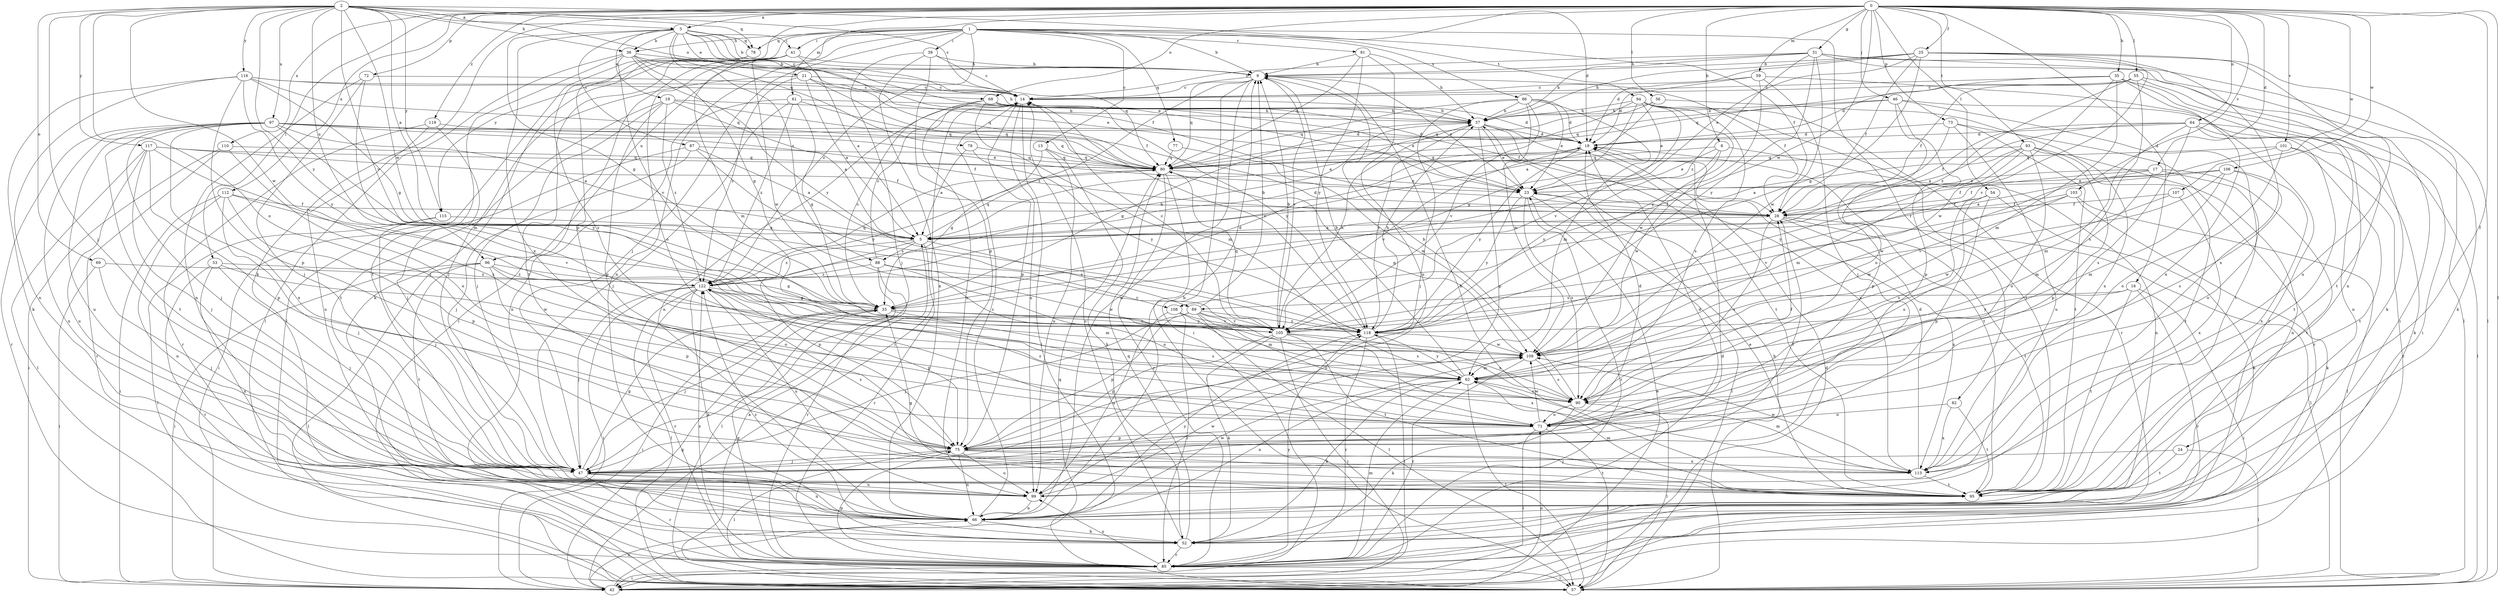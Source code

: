 strict digraph  {
0;
1;
2;
3;
5;
8;
9;
13;
14;
16;
17;
18;
19;
21;
23;
24;
25;
28;
31;
33;
35;
36;
37;
39;
41;
42;
46;
47;
52;
53;
54;
55;
56;
57;
59;
61;
62;
64;
66;
68;
69;
71;
72;
73;
75;
77;
78;
79;
80;
81;
82;
85;
86;
87;
88;
89;
90;
93;
94;
95;
96;
97;
99;
101;
103;
105;
106;
107;
108;
109;
110;
112;
113;
115;
116;
117;
118;
119;
122;
0 -> 3  [label=a];
0 -> 8  [label=b];
0 -> 16  [label=d];
0 -> 17  [label=d];
0 -> 24  [label=f];
0 -> 25  [label=f];
0 -> 31  [label=g];
0 -> 35  [label=h];
0 -> 46  [label=j];
0 -> 52  [label=k];
0 -> 53  [label=l];
0 -> 54  [label=l];
0 -> 55  [label=l];
0 -> 56  [label=l];
0 -> 57  [label=l];
0 -> 59  [label=m];
0 -> 61  [label=m];
0 -> 64  [label=n];
0 -> 68  [label=o];
0 -> 72  [label=p];
0 -> 73  [label=p];
0 -> 75  [label=p];
0 -> 93  [label=t];
0 -> 101  [label=v];
0 -> 103  [label=v];
0 -> 106  [label=w];
0 -> 107  [label=w];
0 -> 108  [label=w];
0 -> 110  [label=x];
0 -> 112  [label=x];
0 -> 119  [label=z];
1 -> 9  [label=b];
1 -> 13  [label=c];
1 -> 28  [label=f];
1 -> 36  [label=h];
1 -> 39  [label=i];
1 -> 41  [label=i];
1 -> 47  [label=j];
1 -> 66  [label=n];
1 -> 77  [label=q];
1 -> 78  [label=q];
1 -> 81  [label=r];
1 -> 82  [label=r];
1 -> 86  [label=s];
1 -> 94  [label=t];
1 -> 96  [label=u];
1 -> 115  [label=y];
1 -> 122  [label=z];
2 -> 3  [label=a];
2 -> 5  [label=a];
2 -> 14  [label=c];
2 -> 18  [label=d];
2 -> 36  [label=h];
2 -> 47  [label=j];
2 -> 68  [label=o];
2 -> 69  [label=o];
2 -> 71  [label=o];
2 -> 78  [label=q];
2 -> 96  [label=u];
2 -> 97  [label=u];
2 -> 105  [label=v];
2 -> 108  [label=w];
2 -> 109  [label=w];
2 -> 115  [label=y];
2 -> 116  [label=y];
2 -> 117  [label=y];
2 -> 118  [label=y];
3 -> 9  [label=b];
3 -> 14  [label=c];
3 -> 19  [label=e];
3 -> 21  [label=e];
3 -> 23  [label=e];
3 -> 28  [label=f];
3 -> 33  [label=g];
3 -> 36  [label=h];
3 -> 41  [label=i];
3 -> 78  [label=q];
3 -> 79  [label=q];
3 -> 87  [label=s];
3 -> 88  [label=s];
3 -> 113  [label=x];
5 -> 18  [label=d];
5 -> 75  [label=p];
5 -> 80  [label=q];
5 -> 85  [label=r];
5 -> 88  [label=s];
5 -> 89  [label=s];
5 -> 122  [label=z];
8 -> 23  [label=e];
8 -> 66  [label=n];
8 -> 80  [label=q];
8 -> 109  [label=w];
8 -> 118  [label=y];
9 -> 14  [label=c];
9 -> 23  [label=e];
9 -> 28  [label=f];
9 -> 42  [label=i];
9 -> 66  [label=n];
9 -> 80  [label=q];
9 -> 105  [label=v];
9 -> 122  [label=z];
13 -> 33  [label=g];
13 -> 52  [label=k];
13 -> 80  [label=q];
13 -> 99  [label=u];
14 -> 37  [label=h];
14 -> 42  [label=i];
14 -> 57  [label=l];
14 -> 75  [label=p];
14 -> 99  [label=u];
14 -> 118  [label=y];
16 -> 42  [label=i];
16 -> 85  [label=r];
16 -> 89  [label=s];
16 -> 95  [label=t];
16 -> 118  [label=y];
17 -> 5  [label=a];
17 -> 23  [label=e];
17 -> 28  [label=f];
17 -> 62  [label=m];
17 -> 71  [label=o];
17 -> 95  [label=t];
18 -> 80  [label=q];
18 -> 95  [label=t];
18 -> 105  [label=v];
18 -> 118  [label=y];
19 -> 5  [label=a];
19 -> 37  [label=h];
19 -> 47  [label=j];
19 -> 75  [label=p];
19 -> 80  [label=q];
19 -> 95  [label=t];
19 -> 122  [label=z];
21 -> 5  [label=a];
21 -> 14  [label=c];
21 -> 28  [label=f];
21 -> 47  [label=j];
21 -> 80  [label=q];
21 -> 122  [label=z];
23 -> 28  [label=f];
23 -> 57  [label=l];
23 -> 85  [label=r];
23 -> 90  [label=s];
23 -> 118  [label=y];
24 -> 47  [label=j];
24 -> 57  [label=l];
24 -> 95  [label=t];
25 -> 9  [label=b];
25 -> 18  [label=d];
25 -> 23  [label=e];
25 -> 28  [label=f];
25 -> 33  [label=g];
25 -> 37  [label=h];
25 -> 57  [label=l];
25 -> 99  [label=u];
25 -> 105  [label=v];
25 -> 113  [label=x];
28 -> 5  [label=a];
28 -> 57  [label=l];
28 -> 90  [label=s];
28 -> 95  [label=t];
28 -> 113  [label=x];
31 -> 9  [label=b];
31 -> 14  [label=c];
31 -> 37  [label=h];
31 -> 42  [label=i];
31 -> 57  [label=l];
31 -> 66  [label=n];
31 -> 109  [label=w];
31 -> 118  [label=y];
31 -> 122  [label=z];
33 -> 14  [label=c];
33 -> 18  [label=d];
33 -> 42  [label=i];
33 -> 47  [label=j];
33 -> 90  [label=s];
33 -> 105  [label=v];
33 -> 118  [label=y];
35 -> 14  [label=c];
35 -> 18  [label=d];
35 -> 52  [label=k];
35 -> 62  [label=m];
35 -> 95  [label=t];
35 -> 109  [label=w];
35 -> 113  [label=x];
36 -> 9  [label=b];
36 -> 23  [label=e];
36 -> 33  [label=g];
36 -> 57  [label=l];
36 -> 80  [label=q];
36 -> 95  [label=t];
36 -> 105  [label=v];
36 -> 118  [label=y];
37 -> 18  [label=d];
37 -> 23  [label=e];
37 -> 33  [label=g];
37 -> 75  [label=p];
37 -> 95  [label=t];
37 -> 113  [label=x];
37 -> 118  [label=y];
39 -> 9  [label=b];
39 -> 14  [label=c];
39 -> 47  [label=j];
39 -> 66  [label=n];
39 -> 75  [label=p];
41 -> 5  [label=a];
41 -> 9  [label=b];
41 -> 52  [label=k];
41 -> 57  [label=l];
41 -> 62  [label=m];
41 -> 71  [label=o];
41 -> 95  [label=t];
41 -> 109  [label=w];
42 -> 18  [label=d];
42 -> 23  [label=e];
42 -> 33  [label=g];
42 -> 66  [label=n];
42 -> 71  [label=o];
42 -> 80  [label=q];
46 -> 37  [label=h];
46 -> 66  [label=n];
46 -> 71  [label=o];
46 -> 75  [label=p];
46 -> 80  [label=q];
46 -> 95  [label=t];
47 -> 18  [label=d];
47 -> 28  [label=f];
47 -> 33  [label=g];
47 -> 66  [label=n];
47 -> 85  [label=r];
47 -> 99  [label=u];
52 -> 14  [label=c];
52 -> 80  [label=q];
52 -> 85  [label=r];
52 -> 122  [label=z];
53 -> 47  [label=j];
53 -> 66  [label=n];
53 -> 85  [label=r];
53 -> 109  [label=w];
53 -> 122  [label=z];
54 -> 28  [label=f];
54 -> 52  [label=k];
54 -> 71  [label=o];
54 -> 75  [label=p];
54 -> 90  [label=s];
55 -> 14  [label=c];
55 -> 28  [label=f];
55 -> 42  [label=i];
55 -> 52  [label=k];
55 -> 80  [label=q];
55 -> 90  [label=s];
55 -> 122  [label=z];
56 -> 5  [label=a];
56 -> 37  [label=h];
56 -> 80  [label=q];
56 -> 113  [label=x];
57 -> 5  [label=a];
57 -> 37  [label=h];
59 -> 14  [label=c];
59 -> 18  [label=d];
59 -> 47  [label=j];
59 -> 85  [label=r];
59 -> 118  [label=y];
61 -> 33  [label=g];
61 -> 37  [label=h];
61 -> 47  [label=j];
61 -> 66  [label=n];
61 -> 80  [label=q];
61 -> 122  [label=z];
62 -> 9  [label=b];
62 -> 52  [label=k];
62 -> 57  [label=l];
62 -> 66  [label=n];
62 -> 90  [label=s];
62 -> 118  [label=y];
64 -> 5  [label=a];
64 -> 18  [label=d];
64 -> 28  [label=f];
64 -> 52  [label=k];
64 -> 57  [label=l];
64 -> 62  [label=m];
64 -> 90  [label=s];
64 -> 95  [label=t];
66 -> 9  [label=b];
66 -> 14  [label=c];
66 -> 52  [label=k];
66 -> 109  [label=w];
66 -> 118  [label=y];
68 -> 18  [label=d];
68 -> 23  [label=e];
68 -> 28  [label=f];
68 -> 37  [label=h];
68 -> 62  [label=m];
68 -> 66  [label=n];
68 -> 99  [label=u];
69 -> 42  [label=i];
69 -> 47  [label=j];
69 -> 122  [label=z];
71 -> 18  [label=d];
71 -> 42  [label=i];
71 -> 57  [label=l];
71 -> 75  [label=p];
71 -> 109  [label=w];
71 -> 122  [label=z];
72 -> 14  [label=c];
72 -> 47  [label=j];
72 -> 62  [label=m];
72 -> 66  [label=n];
73 -> 18  [label=d];
73 -> 75  [label=p];
73 -> 85  [label=r];
73 -> 95  [label=t];
73 -> 99  [label=u];
75 -> 47  [label=j];
75 -> 57  [label=l];
75 -> 66  [label=n];
75 -> 95  [label=t];
75 -> 99  [label=u];
75 -> 113  [label=x];
77 -> 80  [label=q];
77 -> 109  [label=w];
78 -> 57  [label=l];
78 -> 90  [label=s];
79 -> 5  [label=a];
79 -> 80  [label=q];
79 -> 118  [label=y];
80 -> 23  [label=e];
80 -> 57  [label=l];
80 -> 85  [label=r];
81 -> 9  [label=b];
81 -> 37  [label=h];
81 -> 80  [label=q];
81 -> 99  [label=u];
81 -> 118  [label=y];
82 -> 71  [label=o];
82 -> 95  [label=t];
82 -> 113  [label=x];
85 -> 18  [label=d];
85 -> 33  [label=g];
85 -> 42  [label=i];
85 -> 57  [label=l];
85 -> 62  [label=m];
85 -> 75  [label=p];
85 -> 99  [label=u];
85 -> 118  [label=y];
85 -> 122  [label=z];
86 -> 18  [label=d];
86 -> 23  [label=e];
86 -> 37  [label=h];
86 -> 47  [label=j];
86 -> 62  [label=m];
86 -> 80  [label=q];
86 -> 105  [label=v];
86 -> 109  [label=w];
87 -> 5  [label=a];
87 -> 42  [label=i];
87 -> 47  [label=j];
87 -> 80  [label=q];
87 -> 118  [label=y];
88 -> 14  [label=c];
88 -> 57  [label=l];
88 -> 71  [label=o];
88 -> 85  [label=r];
88 -> 105  [label=v];
88 -> 109  [label=w];
88 -> 122  [label=z];
89 -> 9  [label=b];
89 -> 47  [label=j];
89 -> 57  [label=l];
89 -> 71  [label=o];
89 -> 75  [label=p];
89 -> 90  [label=s];
89 -> 105  [label=v];
89 -> 118  [label=y];
90 -> 9  [label=b];
90 -> 28  [label=f];
90 -> 52  [label=k];
90 -> 57  [label=l];
90 -> 71  [label=o];
93 -> 5  [label=a];
93 -> 62  [label=m];
93 -> 66  [label=n];
93 -> 71  [label=o];
93 -> 75  [label=p];
93 -> 80  [label=q];
93 -> 95  [label=t];
93 -> 118  [label=y];
94 -> 5  [label=a];
94 -> 23  [label=e];
94 -> 33  [label=g];
94 -> 37  [label=h];
94 -> 85  [label=r];
94 -> 90  [label=s];
94 -> 95  [label=t];
94 -> 105  [label=v];
94 -> 109  [label=w];
95 -> 9  [label=b];
95 -> 23  [label=e];
95 -> 33  [label=g];
95 -> 62  [label=m];
96 -> 33  [label=g];
96 -> 42  [label=i];
96 -> 57  [label=l];
96 -> 71  [label=o];
96 -> 75  [label=p];
96 -> 95  [label=t];
96 -> 122  [label=z];
97 -> 5  [label=a];
97 -> 18  [label=d];
97 -> 23  [label=e];
97 -> 28  [label=f];
97 -> 47  [label=j];
97 -> 66  [label=n];
97 -> 80  [label=q];
97 -> 85  [label=r];
97 -> 95  [label=t];
97 -> 99  [label=u];
97 -> 113  [label=x];
97 -> 118  [label=y];
99 -> 66  [label=n];
99 -> 109  [label=w];
101 -> 71  [label=o];
101 -> 80  [label=q];
101 -> 85  [label=r];
101 -> 95  [label=t];
101 -> 109  [label=w];
103 -> 28  [label=f];
103 -> 52  [label=k];
103 -> 57  [label=l];
103 -> 105  [label=v];
103 -> 109  [label=w];
105 -> 9  [label=b];
105 -> 14  [label=c];
105 -> 37  [label=h];
105 -> 42  [label=i];
105 -> 52  [label=k];
105 -> 75  [label=p];
105 -> 80  [label=q];
105 -> 90  [label=s];
105 -> 95  [label=t];
105 -> 113  [label=x];
106 -> 23  [label=e];
106 -> 28  [label=f];
106 -> 62  [label=m];
106 -> 90  [label=s];
106 -> 105  [label=v];
106 -> 113  [label=x];
107 -> 28  [label=f];
107 -> 109  [label=w];
107 -> 113  [label=x];
108 -> 62  [label=m];
108 -> 85  [label=r];
108 -> 99  [label=u];
108 -> 105  [label=v];
109 -> 62  [label=m];
109 -> 80  [label=q];
109 -> 85  [label=r];
109 -> 90  [label=s];
110 -> 42  [label=i];
110 -> 71  [label=o];
110 -> 80  [label=q];
110 -> 85  [label=r];
112 -> 28  [label=f];
112 -> 42  [label=i];
112 -> 47  [label=j];
112 -> 66  [label=n];
112 -> 75  [label=p];
112 -> 105  [label=v];
113 -> 18  [label=d];
113 -> 62  [label=m];
113 -> 95  [label=t];
113 -> 109  [label=w];
113 -> 122  [label=z];
115 -> 5  [label=a];
115 -> 47  [label=j];
115 -> 57  [label=l];
116 -> 14  [label=c];
116 -> 33  [label=g];
116 -> 37  [label=h];
116 -> 52  [label=k];
116 -> 66  [label=n];
116 -> 75  [label=p];
116 -> 80  [label=q];
116 -> 118  [label=y];
117 -> 28  [label=f];
117 -> 47  [label=j];
117 -> 57  [label=l];
117 -> 75  [label=p];
117 -> 80  [label=q];
117 -> 90  [label=s];
117 -> 99  [label=u];
118 -> 14  [label=c];
118 -> 37  [label=h];
118 -> 42  [label=i];
118 -> 85  [label=r];
118 -> 109  [label=w];
119 -> 18  [label=d];
119 -> 47  [label=j];
119 -> 85  [label=r];
119 -> 99  [label=u];
122 -> 33  [label=g];
122 -> 37  [label=h];
122 -> 42  [label=i];
122 -> 47  [label=j];
122 -> 52  [label=k];
122 -> 57  [label=l];
122 -> 62  [label=m];
122 -> 75  [label=p];
122 -> 80  [label=q];
122 -> 85  [label=r];
122 -> 99  [label=u];
}
